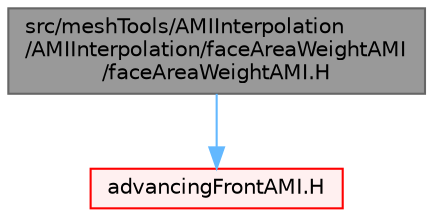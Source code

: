 digraph "src/meshTools/AMIInterpolation/AMIInterpolation/faceAreaWeightAMI/faceAreaWeightAMI.H"
{
 // LATEX_PDF_SIZE
  bgcolor="transparent";
  edge [fontname=Helvetica,fontsize=10,labelfontname=Helvetica,labelfontsize=10];
  node [fontname=Helvetica,fontsize=10,shape=box,height=0.2,width=0.4];
  Node1 [id="Node000001",label="src/meshTools/AMIInterpolation\l/AMIInterpolation/faceAreaWeightAMI\l/faceAreaWeightAMI.H",height=0.2,width=0.4,color="gray40", fillcolor="grey60", style="filled", fontcolor="black",tooltip=" "];
  Node1 -> Node2 [id="edge1_Node000001_Node000002",color="steelblue1",style="solid",tooltip=" "];
  Node2 [id="Node000002",label="advancingFrontAMI.H",height=0.2,width=0.4,color="red", fillcolor="#FFF0F0", style="filled",URL="$advancingFrontAMI_8H.html",tooltip=" "];
}
